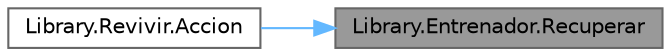 digraph "Library.Entrenador.Recuperar"
{
 // INTERACTIVE_SVG=YES
 // LATEX_PDF_SIZE
  bgcolor="transparent";
  edge [fontname=Helvetica,fontsize=10,labelfontname=Helvetica,labelfontsize=10];
  node [fontname=Helvetica,fontsize=10,shape=box,height=0.2,width=0.4];
  rankdir="RL";
  Node1 [id="Node000001",label="Library.Entrenador.Recuperar",height=0.2,width=0.4,color="gray40", fillcolor="grey60", style="filled", fontcolor="black",tooltip="Agrega al catálogo un Pokémon que fue reivivido."];
  Node1 -> Node2 [id="edge1_Node000001_Node000002",dir="back",color="steelblue1",style="solid",tooltip=" "];
  Node2 [id="Node000002",label="Library.Revivir.Accion",height=0.2,width=0.4,color="grey40", fillcolor="white", style="filled",URL="$classLibrary_1_1Revivir.html#aaf9186cce4a92cd501fc502ce80fa943",tooltip="Revive a un Pokémon con el 50% de su vida inicial."];
}
